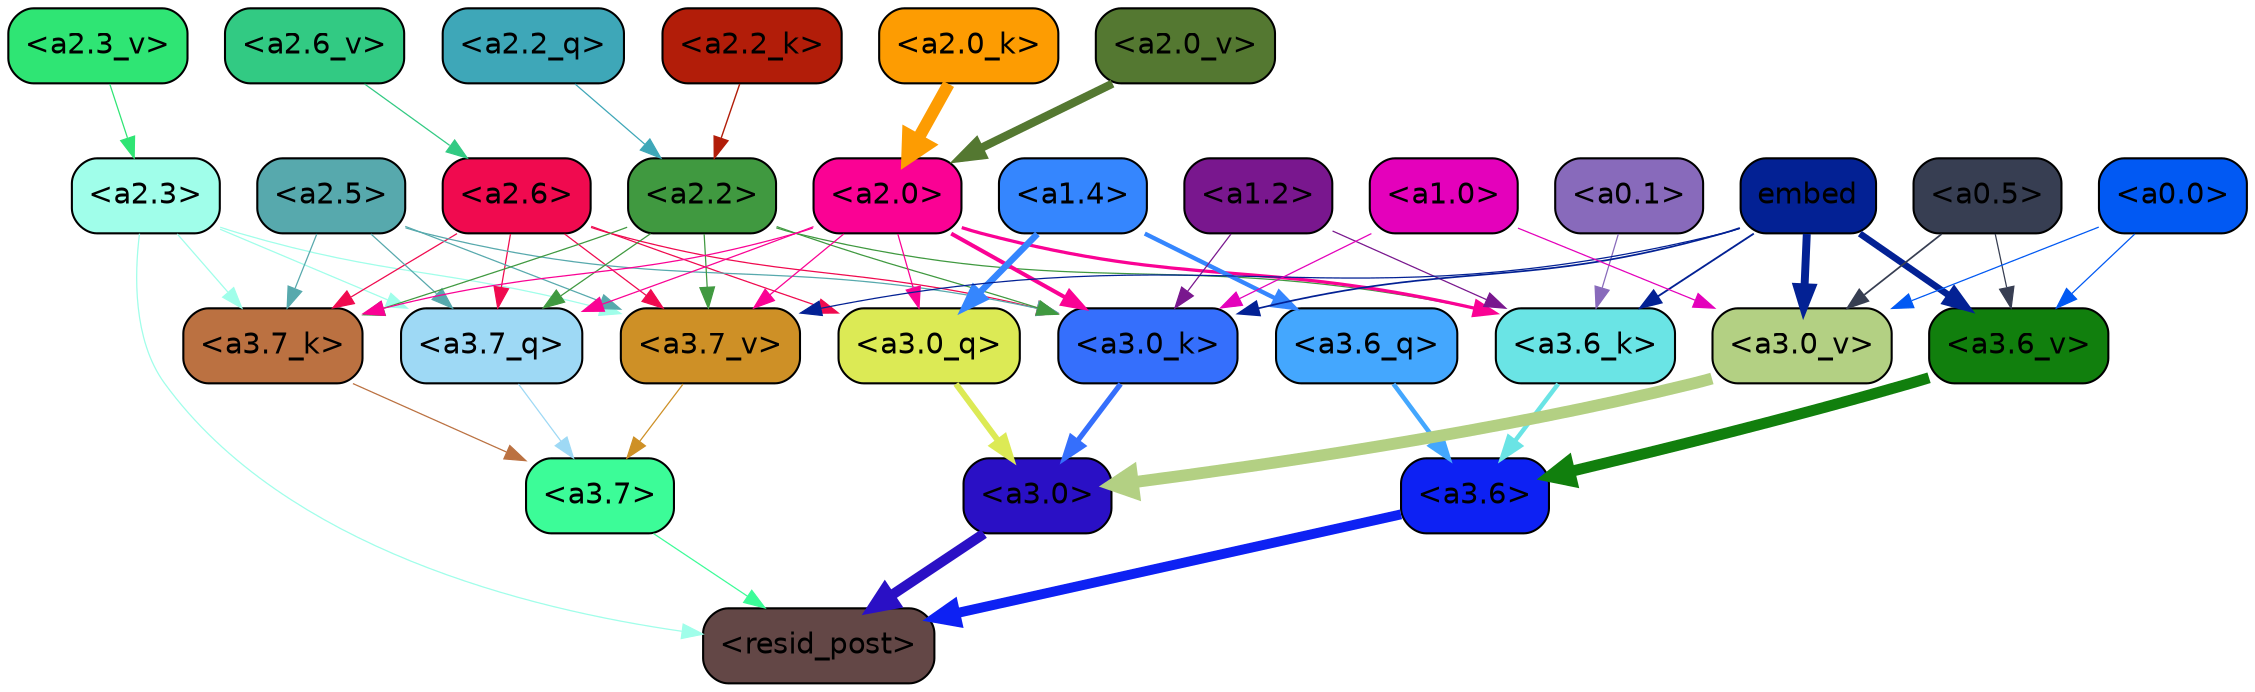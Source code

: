 strict digraph "" {
	graph [bgcolor=transparent,
		layout=dot,
		overlap=false,
		splines=true
	];
	"<a3.7>"	[color=black,
		fillcolor="#3cfc98",
		fontname=Helvetica,
		shape=box,
		style="filled, rounded"];
	"<resid_post>"	[color=black,
		fillcolor="#634746",
		fontname=Helvetica,
		shape=box,
		style="filled, rounded"];
	"<a3.7>" -> "<resid_post>"	[color="#3cfc98",
		penwidth=0.6];
	"<a3.6>"	[color=black,
		fillcolor="#0d21f3",
		fontname=Helvetica,
		shape=box,
		style="filled, rounded"];
	"<a3.6>" -> "<resid_post>"	[color="#0d21f3",
		penwidth=4.751592040061951];
	"<a3.0>"	[color=black,
		fillcolor="#2a10c5",
		fontname=Helvetica,
		shape=box,
		style="filled, rounded"];
	"<a3.0>" -> "<resid_post>"	[color="#2a10c5",
		penwidth=4.904066681861877];
	"<a2.3>"	[color=black,
		fillcolor="#a0feea",
		fontname=Helvetica,
		shape=box,
		style="filled, rounded"];
	"<a2.3>" -> "<resid_post>"	[color="#a0feea",
		penwidth=0.6];
	"<a3.7_q>"	[color=black,
		fillcolor="#9ed9f5",
		fontname=Helvetica,
		shape=box,
		style="filled, rounded"];
	"<a2.3>" -> "<a3.7_q>"	[color="#a0feea",
		penwidth=0.6];
	"<a3.7_k>"	[color=black,
		fillcolor="#bb7141",
		fontname=Helvetica,
		shape=box,
		style="filled, rounded"];
	"<a2.3>" -> "<a3.7_k>"	[color="#a0feea",
		penwidth=0.6069068089127541];
	"<a3.7_v>"	[color=black,
		fillcolor="#ce9026",
		fontname=Helvetica,
		shape=box,
		style="filled, rounded"];
	"<a2.3>" -> "<a3.7_v>"	[color="#a0feea",
		penwidth=0.6];
	"<a3.7_q>" -> "<a3.7>"	[color="#9ed9f5",
		penwidth=0.6];
	"<a3.6_q>"	[color=black,
		fillcolor="#44a7fe",
		fontname=Helvetica,
		shape=box,
		style="filled, rounded"];
	"<a3.6_q>" -> "<a3.6>"	[color="#44a7fe",
		penwidth=2.160832464694977];
	"<a3.0_q>"	[color=black,
		fillcolor="#dcea55",
		fontname=Helvetica,
		shape=box,
		style="filled, rounded"];
	"<a3.0_q>" -> "<a3.0>"	[color="#dcea55",
		penwidth=2.870753765106201];
	"<a3.7_k>" -> "<a3.7>"	[color="#bb7141",
		penwidth=0.6];
	"<a3.6_k>"	[color=black,
		fillcolor="#6ae4e5",
		fontname=Helvetica,
		shape=box,
		style="filled, rounded"];
	"<a3.6_k>" -> "<a3.6>"	[color="#6ae4e5",
		penwidth=2.13908451795578];
	"<a3.0_k>"	[color=black,
		fillcolor="#356ffc",
		fontname=Helvetica,
		shape=box,
		style="filled, rounded"];
	"<a3.0_k>" -> "<a3.0>"	[color="#356ffc",
		penwidth=2.520303964614868];
	"<a3.7_v>" -> "<a3.7>"	[color="#ce9026",
		penwidth=0.6];
	"<a3.6_v>"	[color=black,
		fillcolor="#117f0d",
		fontname=Helvetica,
		shape=box,
		style="filled, rounded"];
	"<a3.6_v>" -> "<a3.6>"	[color="#117f0d",
		penwidth=5.297133803367615];
	"<a3.0_v>"	[color=black,
		fillcolor="#b3d083",
		fontname=Helvetica,
		shape=box,
		style="filled, rounded"];
	"<a3.0_v>" -> "<a3.0>"	[color="#b3d083",
		penwidth=5.680712580680847];
	"<a2.6>"	[color=black,
		fillcolor="#f00a4f",
		fontname=Helvetica,
		shape=box,
		style="filled, rounded"];
	"<a2.6>" -> "<a3.7_q>"	[color="#f00a4f",
		penwidth=0.6];
	"<a2.6>" -> "<a3.0_q>"	[color="#f00a4f",
		penwidth=0.6];
	"<a2.6>" -> "<a3.7_k>"	[color="#f00a4f",
		penwidth=0.6];
	"<a2.6>" -> "<a3.0_k>"	[color="#f00a4f",
		penwidth=0.6];
	"<a2.6>" -> "<a3.7_v>"	[color="#f00a4f",
		penwidth=0.6];
	"<a2.5>"	[color=black,
		fillcolor="#57a9ad",
		fontname=Helvetica,
		shape=box,
		style="filled, rounded"];
	"<a2.5>" -> "<a3.7_q>"	[color="#57a9ad",
		penwidth=0.6];
	"<a2.5>" -> "<a3.7_k>"	[color="#57a9ad",
		penwidth=0.6];
	"<a2.5>" -> "<a3.0_k>"	[color="#57a9ad",
		penwidth=0.6];
	"<a2.5>" -> "<a3.7_v>"	[color="#57a9ad",
		penwidth=0.6];
	"<a2.2>"	[color=black,
		fillcolor="#409940",
		fontname=Helvetica,
		shape=box,
		style="filled, rounded"];
	"<a2.2>" -> "<a3.7_q>"	[color="#409940",
		penwidth=0.6];
	"<a2.2>" -> "<a3.7_k>"	[color="#409940",
		penwidth=0.6];
	"<a2.2>" -> "<a3.6_k>"	[color="#409940",
		penwidth=0.6];
	"<a2.2>" -> "<a3.0_k>"	[color="#409940",
		penwidth=0.6];
	"<a2.2>" -> "<a3.7_v>"	[color="#409940",
		penwidth=0.6];
	"<a2.0>"	[color=black,
		fillcolor="#fa0294",
		fontname=Helvetica,
		shape=box,
		style="filled, rounded"];
	"<a2.0>" -> "<a3.7_q>"	[color="#fa0294",
		penwidth=0.6];
	"<a2.0>" -> "<a3.0_q>"	[color="#fa0294",
		penwidth=0.6];
	"<a2.0>" -> "<a3.7_k>"	[color="#fa0294",
		penwidth=0.6];
	"<a2.0>" -> "<a3.6_k>"	[color="#fa0294",
		penwidth=1.564806342124939];
	"<a2.0>" -> "<a3.0_k>"	[color="#fa0294",
		penwidth=1.9353990852832794];
	"<a2.0>" -> "<a3.7_v>"	[color="#fa0294",
		penwidth=0.6];
	"<a1.4>"	[color=black,
		fillcolor="#3586fe",
		fontname=Helvetica,
		shape=box,
		style="filled, rounded"];
	"<a1.4>" -> "<a3.6_q>"	[color="#3586fe",
		penwidth=2.0727532356977463];
	"<a1.4>" -> "<a3.0_q>"	[color="#3586fe",
		penwidth=3.1279823780059814];
	"<a1.2>"	[color=black,
		fillcolor="#79178e",
		fontname=Helvetica,
		shape=box,
		style="filled, rounded"];
	"<a1.2>" -> "<a3.6_k>"	[color="#79178e",
		penwidth=0.6];
	"<a1.2>" -> "<a3.0_k>"	[color="#79178e",
		penwidth=0.6];
	"<a0.1>"	[color=black,
		fillcolor="#886abb",
		fontname=Helvetica,
		shape=box,
		style="filled, rounded"];
	"<a0.1>" -> "<a3.6_k>"	[color="#886abb",
		penwidth=0.6];
	embed	[color=black,
		fillcolor="#032194",
		fontname=Helvetica,
		shape=box,
		style="filled, rounded"];
	embed -> "<a3.6_k>"	[color="#032194",
		penwidth=0.8915999233722687];
	embed -> "<a3.0_k>"	[color="#032194",
		penwidth=0.832088902592659];
	embed -> "<a3.7_v>"	[color="#032194",
		penwidth=0.6];
	embed -> "<a3.6_v>"	[color="#032194",
		penwidth=3.1840110421180725];
	embed -> "<a3.0_v>"	[color="#032194",
		penwidth=3.8132747188210487];
	"<a1.0>"	[color=black,
		fillcolor="#e401bb",
		fontname=Helvetica,
		shape=box,
		style="filled, rounded"];
	"<a1.0>" -> "<a3.0_k>"	[color="#e401bb",
		penwidth=0.6];
	"<a1.0>" -> "<a3.0_v>"	[color="#e401bb",
		penwidth=0.6];
	"<a0.5>"	[color=black,
		fillcolor="#373e52",
		fontname=Helvetica,
		shape=box,
		style="filled, rounded"];
	"<a0.5>" -> "<a3.6_v>"	[color="#373e52",
		penwidth=0.6];
	"<a0.5>" -> "<a3.0_v>"	[color="#373e52",
		penwidth=0.8331108838319778];
	"<a0.0>"	[color=black,
		fillcolor="#0159f3",
		fontname=Helvetica,
		shape=box,
		style="filled, rounded"];
	"<a0.0>" -> "<a3.6_v>"	[color="#0159f3",
		penwidth=0.6];
	"<a0.0>" -> "<a3.0_v>"	[color="#0159f3",
		penwidth=0.6];
	"<a2.2_q>"	[color=black,
		fillcolor="#3ea7b8",
		fontname=Helvetica,
		shape=box,
		style="filled, rounded"];
	"<a2.2_q>" -> "<a2.2>"	[color="#3ea7b8",
		penwidth=0.6];
	"<a2.2_k>"	[color=black,
		fillcolor="#b21d09",
		fontname=Helvetica,
		shape=box,
		style="filled, rounded"];
	"<a2.2_k>" -> "<a2.2>"	[color="#b21d09",
		penwidth=0.6722683310508728];
	"<a2.0_k>"	[color=black,
		fillcolor="#fd9c02",
		fontname=Helvetica,
		shape=box,
		style="filled, rounded"];
	"<a2.0_k>" -> "<a2.0>"	[color="#fd9c02",
		penwidth=5.859246134757996];
	"<a2.6_v>"	[color=black,
		fillcolor="#32ca83",
		fontname=Helvetica,
		shape=box,
		style="filled, rounded"];
	"<a2.6_v>" -> "<a2.6>"	[color="#32ca83",
		penwidth=0.6];
	"<a2.3_v>"	[color=black,
		fillcolor="#2fe574",
		fontname=Helvetica,
		shape=box,
		style="filled, rounded"];
	"<a2.3_v>" -> "<a2.3>"	[color="#2fe574",
		penwidth=0.6];
	"<a2.0_v>"	[color=black,
		fillcolor="#547831",
		fontname=Helvetica,
		shape=box,
		style="filled, rounded"];
	"<a2.0_v>" -> "<a2.0>"	[color="#547831",
		penwidth=3.9621697664260864];
}
